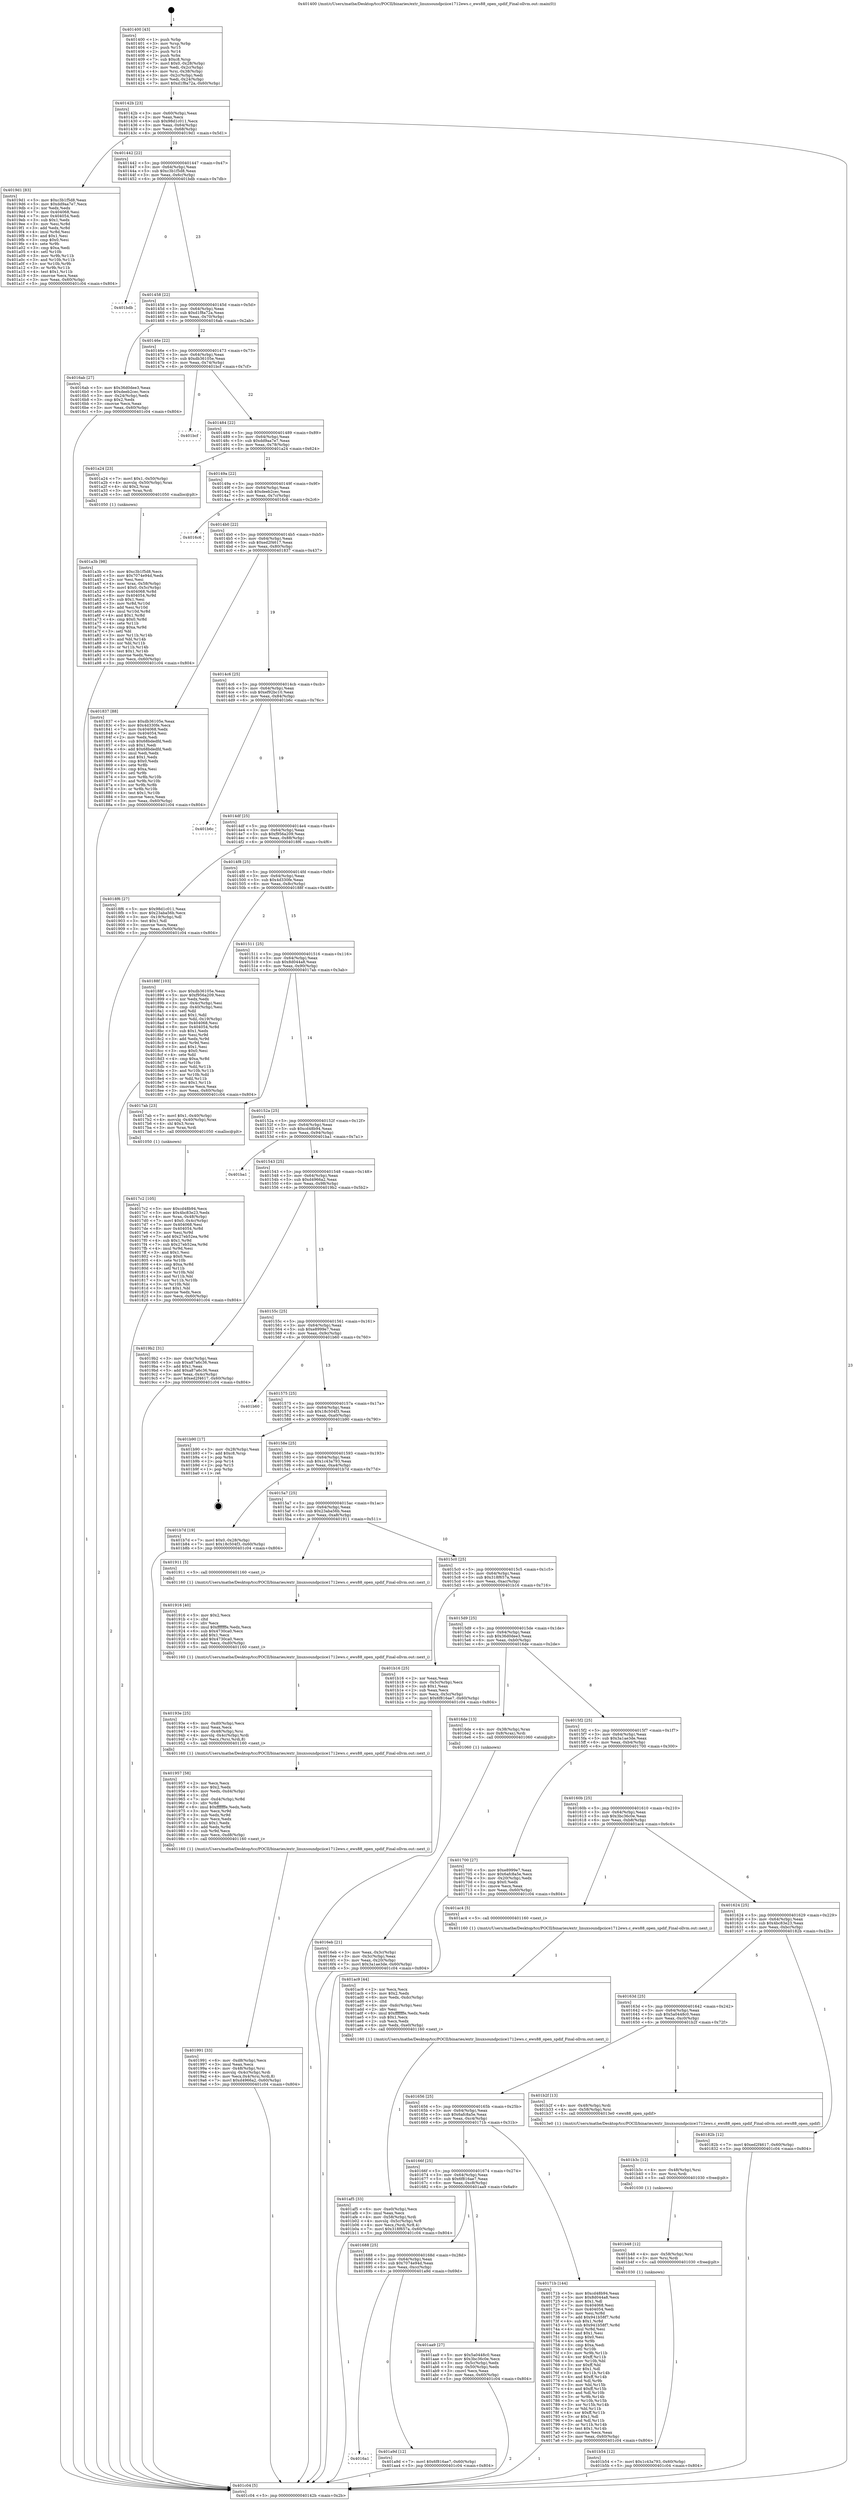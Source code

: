 digraph "0x401400" {
  label = "0x401400 (/mnt/c/Users/mathe/Desktop/tcc/POCII/binaries/extr_linuxsoundpciice1712ews.c_ews88_open_spdif_Final-ollvm.out::main(0))"
  labelloc = "t"
  node[shape=record]

  Entry [label="",width=0.3,height=0.3,shape=circle,fillcolor=black,style=filled]
  "0x40142b" [label="{
     0x40142b [23]\l
     | [instrs]\l
     &nbsp;&nbsp;0x40142b \<+3\>: mov -0x60(%rbp),%eax\l
     &nbsp;&nbsp;0x40142e \<+2\>: mov %eax,%ecx\l
     &nbsp;&nbsp;0x401430 \<+6\>: sub $0x98d1c011,%ecx\l
     &nbsp;&nbsp;0x401436 \<+3\>: mov %eax,-0x64(%rbp)\l
     &nbsp;&nbsp;0x401439 \<+3\>: mov %ecx,-0x68(%rbp)\l
     &nbsp;&nbsp;0x40143c \<+6\>: je 00000000004019d1 \<main+0x5d1\>\l
  }"]
  "0x4019d1" [label="{
     0x4019d1 [83]\l
     | [instrs]\l
     &nbsp;&nbsp;0x4019d1 \<+5\>: mov $0xc3b1f5d8,%eax\l
     &nbsp;&nbsp;0x4019d6 \<+5\>: mov $0xdd9aa7e7,%ecx\l
     &nbsp;&nbsp;0x4019db \<+2\>: xor %edx,%edx\l
     &nbsp;&nbsp;0x4019dd \<+7\>: mov 0x404068,%esi\l
     &nbsp;&nbsp;0x4019e4 \<+7\>: mov 0x404054,%edi\l
     &nbsp;&nbsp;0x4019eb \<+3\>: sub $0x1,%edx\l
     &nbsp;&nbsp;0x4019ee \<+3\>: mov %esi,%r8d\l
     &nbsp;&nbsp;0x4019f1 \<+3\>: add %edx,%r8d\l
     &nbsp;&nbsp;0x4019f4 \<+4\>: imul %r8d,%esi\l
     &nbsp;&nbsp;0x4019f8 \<+3\>: and $0x1,%esi\l
     &nbsp;&nbsp;0x4019fb \<+3\>: cmp $0x0,%esi\l
     &nbsp;&nbsp;0x4019fe \<+4\>: sete %r9b\l
     &nbsp;&nbsp;0x401a02 \<+3\>: cmp $0xa,%edi\l
     &nbsp;&nbsp;0x401a05 \<+4\>: setl %r10b\l
     &nbsp;&nbsp;0x401a09 \<+3\>: mov %r9b,%r11b\l
     &nbsp;&nbsp;0x401a0c \<+3\>: and %r10b,%r11b\l
     &nbsp;&nbsp;0x401a0f \<+3\>: xor %r10b,%r9b\l
     &nbsp;&nbsp;0x401a12 \<+3\>: or %r9b,%r11b\l
     &nbsp;&nbsp;0x401a15 \<+4\>: test $0x1,%r11b\l
     &nbsp;&nbsp;0x401a19 \<+3\>: cmovne %ecx,%eax\l
     &nbsp;&nbsp;0x401a1c \<+3\>: mov %eax,-0x60(%rbp)\l
     &nbsp;&nbsp;0x401a1f \<+5\>: jmp 0000000000401c04 \<main+0x804\>\l
  }"]
  "0x401442" [label="{
     0x401442 [22]\l
     | [instrs]\l
     &nbsp;&nbsp;0x401442 \<+5\>: jmp 0000000000401447 \<main+0x47\>\l
     &nbsp;&nbsp;0x401447 \<+3\>: mov -0x64(%rbp),%eax\l
     &nbsp;&nbsp;0x40144a \<+5\>: sub $0xc3b1f5d8,%eax\l
     &nbsp;&nbsp;0x40144f \<+3\>: mov %eax,-0x6c(%rbp)\l
     &nbsp;&nbsp;0x401452 \<+6\>: je 0000000000401bdb \<main+0x7db\>\l
  }"]
  Exit [label="",width=0.3,height=0.3,shape=circle,fillcolor=black,style=filled,peripheries=2]
  "0x401bdb" [label="{
     0x401bdb\l
  }", style=dashed]
  "0x401458" [label="{
     0x401458 [22]\l
     | [instrs]\l
     &nbsp;&nbsp;0x401458 \<+5\>: jmp 000000000040145d \<main+0x5d\>\l
     &nbsp;&nbsp;0x40145d \<+3\>: mov -0x64(%rbp),%eax\l
     &nbsp;&nbsp;0x401460 \<+5\>: sub $0xd1f8a72a,%eax\l
     &nbsp;&nbsp;0x401465 \<+3\>: mov %eax,-0x70(%rbp)\l
     &nbsp;&nbsp;0x401468 \<+6\>: je 00000000004016ab \<main+0x2ab\>\l
  }"]
  "0x401b54" [label="{
     0x401b54 [12]\l
     | [instrs]\l
     &nbsp;&nbsp;0x401b54 \<+7\>: movl $0x1c43a793,-0x60(%rbp)\l
     &nbsp;&nbsp;0x401b5b \<+5\>: jmp 0000000000401c04 \<main+0x804\>\l
  }"]
  "0x4016ab" [label="{
     0x4016ab [27]\l
     | [instrs]\l
     &nbsp;&nbsp;0x4016ab \<+5\>: mov $0x36d0dee3,%eax\l
     &nbsp;&nbsp;0x4016b0 \<+5\>: mov $0xdeeb2cec,%ecx\l
     &nbsp;&nbsp;0x4016b5 \<+3\>: mov -0x24(%rbp),%edx\l
     &nbsp;&nbsp;0x4016b8 \<+3\>: cmp $0x2,%edx\l
     &nbsp;&nbsp;0x4016bb \<+3\>: cmovne %ecx,%eax\l
     &nbsp;&nbsp;0x4016be \<+3\>: mov %eax,-0x60(%rbp)\l
     &nbsp;&nbsp;0x4016c1 \<+5\>: jmp 0000000000401c04 \<main+0x804\>\l
  }"]
  "0x40146e" [label="{
     0x40146e [22]\l
     | [instrs]\l
     &nbsp;&nbsp;0x40146e \<+5\>: jmp 0000000000401473 \<main+0x73\>\l
     &nbsp;&nbsp;0x401473 \<+3\>: mov -0x64(%rbp),%eax\l
     &nbsp;&nbsp;0x401476 \<+5\>: sub $0xdb36105e,%eax\l
     &nbsp;&nbsp;0x40147b \<+3\>: mov %eax,-0x74(%rbp)\l
     &nbsp;&nbsp;0x40147e \<+6\>: je 0000000000401bcf \<main+0x7cf\>\l
  }"]
  "0x401c04" [label="{
     0x401c04 [5]\l
     | [instrs]\l
     &nbsp;&nbsp;0x401c04 \<+5\>: jmp 000000000040142b \<main+0x2b\>\l
  }"]
  "0x401400" [label="{
     0x401400 [43]\l
     | [instrs]\l
     &nbsp;&nbsp;0x401400 \<+1\>: push %rbp\l
     &nbsp;&nbsp;0x401401 \<+3\>: mov %rsp,%rbp\l
     &nbsp;&nbsp;0x401404 \<+2\>: push %r15\l
     &nbsp;&nbsp;0x401406 \<+2\>: push %r14\l
     &nbsp;&nbsp;0x401408 \<+1\>: push %rbx\l
     &nbsp;&nbsp;0x401409 \<+7\>: sub $0xc8,%rsp\l
     &nbsp;&nbsp;0x401410 \<+7\>: movl $0x0,-0x28(%rbp)\l
     &nbsp;&nbsp;0x401417 \<+3\>: mov %edi,-0x2c(%rbp)\l
     &nbsp;&nbsp;0x40141a \<+4\>: mov %rsi,-0x38(%rbp)\l
     &nbsp;&nbsp;0x40141e \<+3\>: mov -0x2c(%rbp),%edi\l
     &nbsp;&nbsp;0x401421 \<+3\>: mov %edi,-0x24(%rbp)\l
     &nbsp;&nbsp;0x401424 \<+7\>: movl $0xd1f8a72a,-0x60(%rbp)\l
  }"]
  "0x401b48" [label="{
     0x401b48 [12]\l
     | [instrs]\l
     &nbsp;&nbsp;0x401b48 \<+4\>: mov -0x58(%rbp),%rsi\l
     &nbsp;&nbsp;0x401b4c \<+3\>: mov %rsi,%rdi\l
     &nbsp;&nbsp;0x401b4f \<+5\>: call 0000000000401030 \<free@plt\>\l
     | [calls]\l
     &nbsp;&nbsp;0x401030 \{1\} (unknown)\l
  }"]
  "0x401bcf" [label="{
     0x401bcf\l
  }", style=dashed]
  "0x401484" [label="{
     0x401484 [22]\l
     | [instrs]\l
     &nbsp;&nbsp;0x401484 \<+5\>: jmp 0000000000401489 \<main+0x89\>\l
     &nbsp;&nbsp;0x401489 \<+3\>: mov -0x64(%rbp),%eax\l
     &nbsp;&nbsp;0x40148c \<+5\>: sub $0xdd9aa7e7,%eax\l
     &nbsp;&nbsp;0x401491 \<+3\>: mov %eax,-0x78(%rbp)\l
     &nbsp;&nbsp;0x401494 \<+6\>: je 0000000000401a24 \<main+0x624\>\l
  }"]
  "0x401b3c" [label="{
     0x401b3c [12]\l
     | [instrs]\l
     &nbsp;&nbsp;0x401b3c \<+4\>: mov -0x48(%rbp),%rsi\l
     &nbsp;&nbsp;0x401b40 \<+3\>: mov %rsi,%rdi\l
     &nbsp;&nbsp;0x401b43 \<+5\>: call 0000000000401030 \<free@plt\>\l
     | [calls]\l
     &nbsp;&nbsp;0x401030 \{1\} (unknown)\l
  }"]
  "0x401a24" [label="{
     0x401a24 [23]\l
     | [instrs]\l
     &nbsp;&nbsp;0x401a24 \<+7\>: movl $0x1,-0x50(%rbp)\l
     &nbsp;&nbsp;0x401a2b \<+4\>: movslq -0x50(%rbp),%rax\l
     &nbsp;&nbsp;0x401a2f \<+4\>: shl $0x2,%rax\l
     &nbsp;&nbsp;0x401a33 \<+3\>: mov %rax,%rdi\l
     &nbsp;&nbsp;0x401a36 \<+5\>: call 0000000000401050 \<malloc@plt\>\l
     | [calls]\l
     &nbsp;&nbsp;0x401050 \{1\} (unknown)\l
  }"]
  "0x40149a" [label="{
     0x40149a [22]\l
     | [instrs]\l
     &nbsp;&nbsp;0x40149a \<+5\>: jmp 000000000040149f \<main+0x9f\>\l
     &nbsp;&nbsp;0x40149f \<+3\>: mov -0x64(%rbp),%eax\l
     &nbsp;&nbsp;0x4014a2 \<+5\>: sub $0xdeeb2cec,%eax\l
     &nbsp;&nbsp;0x4014a7 \<+3\>: mov %eax,-0x7c(%rbp)\l
     &nbsp;&nbsp;0x4014aa \<+6\>: je 00000000004016c6 \<main+0x2c6\>\l
  }"]
  "0x401af5" [label="{
     0x401af5 [33]\l
     | [instrs]\l
     &nbsp;&nbsp;0x401af5 \<+6\>: mov -0xe0(%rbp),%ecx\l
     &nbsp;&nbsp;0x401afb \<+3\>: imul %eax,%ecx\l
     &nbsp;&nbsp;0x401afe \<+4\>: mov -0x58(%rbp),%rdi\l
     &nbsp;&nbsp;0x401b02 \<+4\>: movslq -0x5c(%rbp),%r8\l
     &nbsp;&nbsp;0x401b06 \<+4\>: mov %ecx,(%rdi,%r8,4)\l
     &nbsp;&nbsp;0x401b0a \<+7\>: movl $0x318f657a,-0x60(%rbp)\l
     &nbsp;&nbsp;0x401b11 \<+5\>: jmp 0000000000401c04 \<main+0x804\>\l
  }"]
  "0x4016c6" [label="{
     0x4016c6\l
  }", style=dashed]
  "0x4014b0" [label="{
     0x4014b0 [22]\l
     | [instrs]\l
     &nbsp;&nbsp;0x4014b0 \<+5\>: jmp 00000000004014b5 \<main+0xb5\>\l
     &nbsp;&nbsp;0x4014b5 \<+3\>: mov -0x64(%rbp),%eax\l
     &nbsp;&nbsp;0x4014b8 \<+5\>: sub $0xed2f4617,%eax\l
     &nbsp;&nbsp;0x4014bd \<+3\>: mov %eax,-0x80(%rbp)\l
     &nbsp;&nbsp;0x4014c0 \<+6\>: je 0000000000401837 \<main+0x437\>\l
  }"]
  "0x401ac9" [label="{
     0x401ac9 [44]\l
     | [instrs]\l
     &nbsp;&nbsp;0x401ac9 \<+2\>: xor %ecx,%ecx\l
     &nbsp;&nbsp;0x401acb \<+5\>: mov $0x2,%edx\l
     &nbsp;&nbsp;0x401ad0 \<+6\>: mov %edx,-0xdc(%rbp)\l
     &nbsp;&nbsp;0x401ad6 \<+1\>: cltd\l
     &nbsp;&nbsp;0x401ad7 \<+6\>: mov -0xdc(%rbp),%esi\l
     &nbsp;&nbsp;0x401add \<+2\>: idiv %esi\l
     &nbsp;&nbsp;0x401adf \<+6\>: imul $0xfffffffe,%edx,%edx\l
     &nbsp;&nbsp;0x401ae5 \<+3\>: sub $0x1,%ecx\l
     &nbsp;&nbsp;0x401ae8 \<+2\>: sub %ecx,%edx\l
     &nbsp;&nbsp;0x401aea \<+6\>: mov %edx,-0xe0(%rbp)\l
     &nbsp;&nbsp;0x401af0 \<+5\>: call 0000000000401160 \<next_i\>\l
     | [calls]\l
     &nbsp;&nbsp;0x401160 \{1\} (/mnt/c/Users/mathe/Desktop/tcc/POCII/binaries/extr_linuxsoundpciice1712ews.c_ews88_open_spdif_Final-ollvm.out::next_i)\l
  }"]
  "0x401837" [label="{
     0x401837 [88]\l
     | [instrs]\l
     &nbsp;&nbsp;0x401837 \<+5\>: mov $0xdb36105e,%eax\l
     &nbsp;&nbsp;0x40183c \<+5\>: mov $0x4d330fe,%ecx\l
     &nbsp;&nbsp;0x401841 \<+7\>: mov 0x404068,%edx\l
     &nbsp;&nbsp;0x401848 \<+7\>: mov 0x404054,%esi\l
     &nbsp;&nbsp;0x40184f \<+2\>: mov %edx,%edi\l
     &nbsp;&nbsp;0x401851 \<+6\>: sub $0x68bdedfd,%edi\l
     &nbsp;&nbsp;0x401857 \<+3\>: sub $0x1,%edi\l
     &nbsp;&nbsp;0x40185a \<+6\>: add $0x68bdedfd,%edi\l
     &nbsp;&nbsp;0x401860 \<+3\>: imul %edi,%edx\l
     &nbsp;&nbsp;0x401863 \<+3\>: and $0x1,%edx\l
     &nbsp;&nbsp;0x401866 \<+3\>: cmp $0x0,%edx\l
     &nbsp;&nbsp;0x401869 \<+4\>: sete %r8b\l
     &nbsp;&nbsp;0x40186d \<+3\>: cmp $0xa,%esi\l
     &nbsp;&nbsp;0x401870 \<+4\>: setl %r9b\l
     &nbsp;&nbsp;0x401874 \<+3\>: mov %r8b,%r10b\l
     &nbsp;&nbsp;0x401877 \<+3\>: and %r9b,%r10b\l
     &nbsp;&nbsp;0x40187a \<+3\>: xor %r9b,%r8b\l
     &nbsp;&nbsp;0x40187d \<+3\>: or %r8b,%r10b\l
     &nbsp;&nbsp;0x401880 \<+4\>: test $0x1,%r10b\l
     &nbsp;&nbsp;0x401884 \<+3\>: cmovne %ecx,%eax\l
     &nbsp;&nbsp;0x401887 \<+3\>: mov %eax,-0x60(%rbp)\l
     &nbsp;&nbsp;0x40188a \<+5\>: jmp 0000000000401c04 \<main+0x804\>\l
  }"]
  "0x4014c6" [label="{
     0x4014c6 [25]\l
     | [instrs]\l
     &nbsp;&nbsp;0x4014c6 \<+5\>: jmp 00000000004014cb \<main+0xcb\>\l
     &nbsp;&nbsp;0x4014cb \<+3\>: mov -0x64(%rbp),%eax\l
     &nbsp;&nbsp;0x4014ce \<+5\>: sub $0xef92bc10,%eax\l
     &nbsp;&nbsp;0x4014d3 \<+6\>: mov %eax,-0x84(%rbp)\l
     &nbsp;&nbsp;0x4014d9 \<+6\>: je 0000000000401b6c \<main+0x76c\>\l
  }"]
  "0x4016a1" [label="{
     0x4016a1\l
  }", style=dashed]
  "0x401b6c" [label="{
     0x401b6c\l
  }", style=dashed]
  "0x4014df" [label="{
     0x4014df [25]\l
     | [instrs]\l
     &nbsp;&nbsp;0x4014df \<+5\>: jmp 00000000004014e4 \<main+0xe4\>\l
     &nbsp;&nbsp;0x4014e4 \<+3\>: mov -0x64(%rbp),%eax\l
     &nbsp;&nbsp;0x4014e7 \<+5\>: sub $0xf956a209,%eax\l
     &nbsp;&nbsp;0x4014ec \<+6\>: mov %eax,-0x88(%rbp)\l
     &nbsp;&nbsp;0x4014f2 \<+6\>: je 00000000004018f6 \<main+0x4f6\>\l
  }"]
  "0x401a9d" [label="{
     0x401a9d [12]\l
     | [instrs]\l
     &nbsp;&nbsp;0x401a9d \<+7\>: movl $0x6f816ae7,-0x60(%rbp)\l
     &nbsp;&nbsp;0x401aa4 \<+5\>: jmp 0000000000401c04 \<main+0x804\>\l
  }"]
  "0x4018f6" [label="{
     0x4018f6 [27]\l
     | [instrs]\l
     &nbsp;&nbsp;0x4018f6 \<+5\>: mov $0x98d1c011,%eax\l
     &nbsp;&nbsp;0x4018fb \<+5\>: mov $0x23aba56b,%ecx\l
     &nbsp;&nbsp;0x401900 \<+3\>: mov -0x19(%rbp),%dl\l
     &nbsp;&nbsp;0x401903 \<+3\>: test $0x1,%dl\l
     &nbsp;&nbsp;0x401906 \<+3\>: cmovne %ecx,%eax\l
     &nbsp;&nbsp;0x401909 \<+3\>: mov %eax,-0x60(%rbp)\l
     &nbsp;&nbsp;0x40190c \<+5\>: jmp 0000000000401c04 \<main+0x804\>\l
  }"]
  "0x4014f8" [label="{
     0x4014f8 [25]\l
     | [instrs]\l
     &nbsp;&nbsp;0x4014f8 \<+5\>: jmp 00000000004014fd \<main+0xfd\>\l
     &nbsp;&nbsp;0x4014fd \<+3\>: mov -0x64(%rbp),%eax\l
     &nbsp;&nbsp;0x401500 \<+5\>: sub $0x4d330fe,%eax\l
     &nbsp;&nbsp;0x401505 \<+6\>: mov %eax,-0x8c(%rbp)\l
     &nbsp;&nbsp;0x40150b \<+6\>: je 000000000040188f \<main+0x48f\>\l
  }"]
  "0x401688" [label="{
     0x401688 [25]\l
     | [instrs]\l
     &nbsp;&nbsp;0x401688 \<+5\>: jmp 000000000040168d \<main+0x28d\>\l
     &nbsp;&nbsp;0x40168d \<+3\>: mov -0x64(%rbp),%eax\l
     &nbsp;&nbsp;0x401690 \<+5\>: sub $0x7074e94d,%eax\l
     &nbsp;&nbsp;0x401695 \<+6\>: mov %eax,-0xcc(%rbp)\l
     &nbsp;&nbsp;0x40169b \<+6\>: je 0000000000401a9d \<main+0x69d\>\l
  }"]
  "0x40188f" [label="{
     0x40188f [103]\l
     | [instrs]\l
     &nbsp;&nbsp;0x40188f \<+5\>: mov $0xdb36105e,%eax\l
     &nbsp;&nbsp;0x401894 \<+5\>: mov $0xf956a209,%ecx\l
     &nbsp;&nbsp;0x401899 \<+2\>: xor %edx,%edx\l
     &nbsp;&nbsp;0x40189b \<+3\>: mov -0x4c(%rbp),%esi\l
     &nbsp;&nbsp;0x40189e \<+3\>: cmp -0x40(%rbp),%esi\l
     &nbsp;&nbsp;0x4018a1 \<+4\>: setl %dil\l
     &nbsp;&nbsp;0x4018a5 \<+4\>: and $0x1,%dil\l
     &nbsp;&nbsp;0x4018a9 \<+4\>: mov %dil,-0x19(%rbp)\l
     &nbsp;&nbsp;0x4018ad \<+7\>: mov 0x404068,%esi\l
     &nbsp;&nbsp;0x4018b4 \<+8\>: mov 0x404054,%r8d\l
     &nbsp;&nbsp;0x4018bc \<+3\>: sub $0x1,%edx\l
     &nbsp;&nbsp;0x4018bf \<+3\>: mov %esi,%r9d\l
     &nbsp;&nbsp;0x4018c2 \<+3\>: add %edx,%r9d\l
     &nbsp;&nbsp;0x4018c5 \<+4\>: imul %r9d,%esi\l
     &nbsp;&nbsp;0x4018c9 \<+3\>: and $0x1,%esi\l
     &nbsp;&nbsp;0x4018cc \<+3\>: cmp $0x0,%esi\l
     &nbsp;&nbsp;0x4018cf \<+4\>: sete %dil\l
     &nbsp;&nbsp;0x4018d3 \<+4\>: cmp $0xa,%r8d\l
     &nbsp;&nbsp;0x4018d7 \<+4\>: setl %r10b\l
     &nbsp;&nbsp;0x4018db \<+3\>: mov %dil,%r11b\l
     &nbsp;&nbsp;0x4018de \<+3\>: and %r10b,%r11b\l
     &nbsp;&nbsp;0x4018e1 \<+3\>: xor %r10b,%dil\l
     &nbsp;&nbsp;0x4018e4 \<+3\>: or %dil,%r11b\l
     &nbsp;&nbsp;0x4018e7 \<+4\>: test $0x1,%r11b\l
     &nbsp;&nbsp;0x4018eb \<+3\>: cmovne %ecx,%eax\l
     &nbsp;&nbsp;0x4018ee \<+3\>: mov %eax,-0x60(%rbp)\l
     &nbsp;&nbsp;0x4018f1 \<+5\>: jmp 0000000000401c04 \<main+0x804\>\l
  }"]
  "0x401511" [label="{
     0x401511 [25]\l
     | [instrs]\l
     &nbsp;&nbsp;0x401511 \<+5\>: jmp 0000000000401516 \<main+0x116\>\l
     &nbsp;&nbsp;0x401516 \<+3\>: mov -0x64(%rbp),%eax\l
     &nbsp;&nbsp;0x401519 \<+5\>: sub $0x8d044a8,%eax\l
     &nbsp;&nbsp;0x40151e \<+6\>: mov %eax,-0x90(%rbp)\l
     &nbsp;&nbsp;0x401524 \<+6\>: je 00000000004017ab \<main+0x3ab\>\l
  }"]
  "0x401aa9" [label="{
     0x401aa9 [27]\l
     | [instrs]\l
     &nbsp;&nbsp;0x401aa9 \<+5\>: mov $0x5a0448c0,%eax\l
     &nbsp;&nbsp;0x401aae \<+5\>: mov $0x3bc36c0e,%ecx\l
     &nbsp;&nbsp;0x401ab3 \<+3\>: mov -0x5c(%rbp),%edx\l
     &nbsp;&nbsp;0x401ab6 \<+3\>: cmp -0x50(%rbp),%edx\l
     &nbsp;&nbsp;0x401ab9 \<+3\>: cmovl %ecx,%eax\l
     &nbsp;&nbsp;0x401abc \<+3\>: mov %eax,-0x60(%rbp)\l
     &nbsp;&nbsp;0x401abf \<+5\>: jmp 0000000000401c04 \<main+0x804\>\l
  }"]
  "0x4017ab" [label="{
     0x4017ab [23]\l
     | [instrs]\l
     &nbsp;&nbsp;0x4017ab \<+7\>: movl $0x1,-0x40(%rbp)\l
     &nbsp;&nbsp;0x4017b2 \<+4\>: movslq -0x40(%rbp),%rax\l
     &nbsp;&nbsp;0x4017b6 \<+4\>: shl $0x3,%rax\l
     &nbsp;&nbsp;0x4017ba \<+3\>: mov %rax,%rdi\l
     &nbsp;&nbsp;0x4017bd \<+5\>: call 0000000000401050 \<malloc@plt\>\l
     | [calls]\l
     &nbsp;&nbsp;0x401050 \{1\} (unknown)\l
  }"]
  "0x40152a" [label="{
     0x40152a [25]\l
     | [instrs]\l
     &nbsp;&nbsp;0x40152a \<+5\>: jmp 000000000040152f \<main+0x12f\>\l
     &nbsp;&nbsp;0x40152f \<+3\>: mov -0x64(%rbp),%eax\l
     &nbsp;&nbsp;0x401532 \<+5\>: sub $0xcd48b94,%eax\l
     &nbsp;&nbsp;0x401537 \<+6\>: mov %eax,-0x94(%rbp)\l
     &nbsp;&nbsp;0x40153d \<+6\>: je 0000000000401ba1 \<main+0x7a1\>\l
  }"]
  "0x401a3b" [label="{
     0x401a3b [98]\l
     | [instrs]\l
     &nbsp;&nbsp;0x401a3b \<+5\>: mov $0xc3b1f5d8,%ecx\l
     &nbsp;&nbsp;0x401a40 \<+5\>: mov $0x7074e94d,%edx\l
     &nbsp;&nbsp;0x401a45 \<+2\>: xor %esi,%esi\l
     &nbsp;&nbsp;0x401a47 \<+4\>: mov %rax,-0x58(%rbp)\l
     &nbsp;&nbsp;0x401a4b \<+7\>: movl $0x0,-0x5c(%rbp)\l
     &nbsp;&nbsp;0x401a52 \<+8\>: mov 0x404068,%r8d\l
     &nbsp;&nbsp;0x401a5a \<+8\>: mov 0x404054,%r9d\l
     &nbsp;&nbsp;0x401a62 \<+3\>: sub $0x1,%esi\l
     &nbsp;&nbsp;0x401a65 \<+3\>: mov %r8d,%r10d\l
     &nbsp;&nbsp;0x401a68 \<+3\>: add %esi,%r10d\l
     &nbsp;&nbsp;0x401a6b \<+4\>: imul %r10d,%r8d\l
     &nbsp;&nbsp;0x401a6f \<+4\>: and $0x1,%r8d\l
     &nbsp;&nbsp;0x401a73 \<+4\>: cmp $0x0,%r8d\l
     &nbsp;&nbsp;0x401a77 \<+4\>: sete %r11b\l
     &nbsp;&nbsp;0x401a7b \<+4\>: cmp $0xa,%r9d\l
     &nbsp;&nbsp;0x401a7f \<+3\>: setl %bl\l
     &nbsp;&nbsp;0x401a82 \<+3\>: mov %r11b,%r14b\l
     &nbsp;&nbsp;0x401a85 \<+3\>: and %bl,%r14b\l
     &nbsp;&nbsp;0x401a88 \<+3\>: xor %bl,%r11b\l
     &nbsp;&nbsp;0x401a8b \<+3\>: or %r11b,%r14b\l
     &nbsp;&nbsp;0x401a8e \<+4\>: test $0x1,%r14b\l
     &nbsp;&nbsp;0x401a92 \<+3\>: cmovne %edx,%ecx\l
     &nbsp;&nbsp;0x401a95 \<+3\>: mov %ecx,-0x60(%rbp)\l
     &nbsp;&nbsp;0x401a98 \<+5\>: jmp 0000000000401c04 \<main+0x804\>\l
  }"]
  "0x401ba1" [label="{
     0x401ba1\l
  }", style=dashed]
  "0x401543" [label="{
     0x401543 [25]\l
     | [instrs]\l
     &nbsp;&nbsp;0x401543 \<+5\>: jmp 0000000000401548 \<main+0x148\>\l
     &nbsp;&nbsp;0x401548 \<+3\>: mov -0x64(%rbp),%eax\l
     &nbsp;&nbsp;0x40154b \<+5\>: sub $0xd4966a2,%eax\l
     &nbsp;&nbsp;0x401550 \<+6\>: mov %eax,-0x98(%rbp)\l
     &nbsp;&nbsp;0x401556 \<+6\>: je 00000000004019b2 \<main+0x5b2\>\l
  }"]
  "0x401991" [label="{
     0x401991 [33]\l
     | [instrs]\l
     &nbsp;&nbsp;0x401991 \<+6\>: mov -0xd8(%rbp),%ecx\l
     &nbsp;&nbsp;0x401997 \<+3\>: imul %eax,%ecx\l
     &nbsp;&nbsp;0x40199a \<+4\>: mov -0x48(%rbp),%rsi\l
     &nbsp;&nbsp;0x40199e \<+4\>: movslq -0x4c(%rbp),%rdi\l
     &nbsp;&nbsp;0x4019a2 \<+4\>: mov %ecx,0x4(%rsi,%rdi,8)\l
     &nbsp;&nbsp;0x4019a6 \<+7\>: movl $0xd4966a2,-0x60(%rbp)\l
     &nbsp;&nbsp;0x4019ad \<+5\>: jmp 0000000000401c04 \<main+0x804\>\l
  }"]
  "0x4019b2" [label="{
     0x4019b2 [31]\l
     | [instrs]\l
     &nbsp;&nbsp;0x4019b2 \<+3\>: mov -0x4c(%rbp),%eax\l
     &nbsp;&nbsp;0x4019b5 \<+5\>: sub $0xa87a6c36,%eax\l
     &nbsp;&nbsp;0x4019ba \<+3\>: add $0x1,%eax\l
     &nbsp;&nbsp;0x4019bd \<+5\>: add $0xa87a6c36,%eax\l
     &nbsp;&nbsp;0x4019c2 \<+3\>: mov %eax,-0x4c(%rbp)\l
     &nbsp;&nbsp;0x4019c5 \<+7\>: movl $0xed2f4617,-0x60(%rbp)\l
     &nbsp;&nbsp;0x4019cc \<+5\>: jmp 0000000000401c04 \<main+0x804\>\l
  }"]
  "0x40155c" [label="{
     0x40155c [25]\l
     | [instrs]\l
     &nbsp;&nbsp;0x40155c \<+5\>: jmp 0000000000401561 \<main+0x161\>\l
     &nbsp;&nbsp;0x401561 \<+3\>: mov -0x64(%rbp),%eax\l
     &nbsp;&nbsp;0x401564 \<+5\>: sub $0xe8999e7,%eax\l
     &nbsp;&nbsp;0x401569 \<+6\>: mov %eax,-0x9c(%rbp)\l
     &nbsp;&nbsp;0x40156f \<+6\>: je 0000000000401b60 \<main+0x760\>\l
  }"]
  "0x401957" [label="{
     0x401957 [58]\l
     | [instrs]\l
     &nbsp;&nbsp;0x401957 \<+2\>: xor %ecx,%ecx\l
     &nbsp;&nbsp;0x401959 \<+5\>: mov $0x2,%edx\l
     &nbsp;&nbsp;0x40195e \<+6\>: mov %edx,-0xd4(%rbp)\l
     &nbsp;&nbsp;0x401964 \<+1\>: cltd\l
     &nbsp;&nbsp;0x401965 \<+7\>: mov -0xd4(%rbp),%r8d\l
     &nbsp;&nbsp;0x40196c \<+3\>: idiv %r8d\l
     &nbsp;&nbsp;0x40196f \<+6\>: imul $0xfffffffe,%edx,%edx\l
     &nbsp;&nbsp;0x401975 \<+3\>: mov %ecx,%r9d\l
     &nbsp;&nbsp;0x401978 \<+3\>: sub %edx,%r9d\l
     &nbsp;&nbsp;0x40197b \<+2\>: mov %ecx,%edx\l
     &nbsp;&nbsp;0x40197d \<+3\>: sub $0x1,%edx\l
     &nbsp;&nbsp;0x401980 \<+3\>: add %edx,%r9d\l
     &nbsp;&nbsp;0x401983 \<+3\>: sub %r9d,%ecx\l
     &nbsp;&nbsp;0x401986 \<+6\>: mov %ecx,-0xd8(%rbp)\l
     &nbsp;&nbsp;0x40198c \<+5\>: call 0000000000401160 \<next_i\>\l
     | [calls]\l
     &nbsp;&nbsp;0x401160 \{1\} (/mnt/c/Users/mathe/Desktop/tcc/POCII/binaries/extr_linuxsoundpciice1712ews.c_ews88_open_spdif_Final-ollvm.out::next_i)\l
  }"]
  "0x401b60" [label="{
     0x401b60\l
  }", style=dashed]
  "0x401575" [label="{
     0x401575 [25]\l
     | [instrs]\l
     &nbsp;&nbsp;0x401575 \<+5\>: jmp 000000000040157a \<main+0x17a\>\l
     &nbsp;&nbsp;0x40157a \<+3\>: mov -0x64(%rbp),%eax\l
     &nbsp;&nbsp;0x40157d \<+5\>: sub $0x18c504f3,%eax\l
     &nbsp;&nbsp;0x401582 \<+6\>: mov %eax,-0xa0(%rbp)\l
     &nbsp;&nbsp;0x401588 \<+6\>: je 0000000000401b90 \<main+0x790\>\l
  }"]
  "0x40193e" [label="{
     0x40193e [25]\l
     | [instrs]\l
     &nbsp;&nbsp;0x40193e \<+6\>: mov -0xd0(%rbp),%ecx\l
     &nbsp;&nbsp;0x401944 \<+3\>: imul %eax,%ecx\l
     &nbsp;&nbsp;0x401947 \<+4\>: mov -0x48(%rbp),%rsi\l
     &nbsp;&nbsp;0x40194b \<+4\>: movslq -0x4c(%rbp),%rdi\l
     &nbsp;&nbsp;0x40194f \<+3\>: mov %ecx,(%rsi,%rdi,8)\l
     &nbsp;&nbsp;0x401952 \<+5\>: call 0000000000401160 \<next_i\>\l
     | [calls]\l
     &nbsp;&nbsp;0x401160 \{1\} (/mnt/c/Users/mathe/Desktop/tcc/POCII/binaries/extr_linuxsoundpciice1712ews.c_ews88_open_spdif_Final-ollvm.out::next_i)\l
  }"]
  "0x401b90" [label="{
     0x401b90 [17]\l
     | [instrs]\l
     &nbsp;&nbsp;0x401b90 \<+3\>: mov -0x28(%rbp),%eax\l
     &nbsp;&nbsp;0x401b93 \<+7\>: add $0xc8,%rsp\l
     &nbsp;&nbsp;0x401b9a \<+1\>: pop %rbx\l
     &nbsp;&nbsp;0x401b9b \<+2\>: pop %r14\l
     &nbsp;&nbsp;0x401b9d \<+2\>: pop %r15\l
     &nbsp;&nbsp;0x401b9f \<+1\>: pop %rbp\l
     &nbsp;&nbsp;0x401ba0 \<+1\>: ret\l
  }"]
  "0x40158e" [label="{
     0x40158e [25]\l
     | [instrs]\l
     &nbsp;&nbsp;0x40158e \<+5\>: jmp 0000000000401593 \<main+0x193\>\l
     &nbsp;&nbsp;0x401593 \<+3\>: mov -0x64(%rbp),%eax\l
     &nbsp;&nbsp;0x401596 \<+5\>: sub $0x1c43a793,%eax\l
     &nbsp;&nbsp;0x40159b \<+6\>: mov %eax,-0xa4(%rbp)\l
     &nbsp;&nbsp;0x4015a1 \<+6\>: je 0000000000401b7d \<main+0x77d\>\l
  }"]
  "0x401916" [label="{
     0x401916 [40]\l
     | [instrs]\l
     &nbsp;&nbsp;0x401916 \<+5\>: mov $0x2,%ecx\l
     &nbsp;&nbsp;0x40191b \<+1\>: cltd\l
     &nbsp;&nbsp;0x40191c \<+2\>: idiv %ecx\l
     &nbsp;&nbsp;0x40191e \<+6\>: imul $0xfffffffe,%edx,%ecx\l
     &nbsp;&nbsp;0x401924 \<+6\>: sub $0x4730ca0,%ecx\l
     &nbsp;&nbsp;0x40192a \<+3\>: add $0x1,%ecx\l
     &nbsp;&nbsp;0x40192d \<+6\>: add $0x4730ca0,%ecx\l
     &nbsp;&nbsp;0x401933 \<+6\>: mov %ecx,-0xd0(%rbp)\l
     &nbsp;&nbsp;0x401939 \<+5\>: call 0000000000401160 \<next_i\>\l
     | [calls]\l
     &nbsp;&nbsp;0x401160 \{1\} (/mnt/c/Users/mathe/Desktop/tcc/POCII/binaries/extr_linuxsoundpciice1712ews.c_ews88_open_spdif_Final-ollvm.out::next_i)\l
  }"]
  "0x401b7d" [label="{
     0x401b7d [19]\l
     | [instrs]\l
     &nbsp;&nbsp;0x401b7d \<+7\>: movl $0x0,-0x28(%rbp)\l
     &nbsp;&nbsp;0x401b84 \<+7\>: movl $0x18c504f3,-0x60(%rbp)\l
     &nbsp;&nbsp;0x401b8b \<+5\>: jmp 0000000000401c04 \<main+0x804\>\l
  }"]
  "0x4015a7" [label="{
     0x4015a7 [25]\l
     | [instrs]\l
     &nbsp;&nbsp;0x4015a7 \<+5\>: jmp 00000000004015ac \<main+0x1ac\>\l
     &nbsp;&nbsp;0x4015ac \<+3\>: mov -0x64(%rbp),%eax\l
     &nbsp;&nbsp;0x4015af \<+5\>: sub $0x23aba56b,%eax\l
     &nbsp;&nbsp;0x4015b4 \<+6\>: mov %eax,-0xa8(%rbp)\l
     &nbsp;&nbsp;0x4015ba \<+6\>: je 0000000000401911 \<main+0x511\>\l
  }"]
  "0x4017c2" [label="{
     0x4017c2 [105]\l
     | [instrs]\l
     &nbsp;&nbsp;0x4017c2 \<+5\>: mov $0xcd48b94,%ecx\l
     &nbsp;&nbsp;0x4017c7 \<+5\>: mov $0x4bc83e23,%edx\l
     &nbsp;&nbsp;0x4017cc \<+4\>: mov %rax,-0x48(%rbp)\l
     &nbsp;&nbsp;0x4017d0 \<+7\>: movl $0x0,-0x4c(%rbp)\l
     &nbsp;&nbsp;0x4017d7 \<+7\>: mov 0x404068,%esi\l
     &nbsp;&nbsp;0x4017de \<+8\>: mov 0x404054,%r8d\l
     &nbsp;&nbsp;0x4017e6 \<+3\>: mov %esi,%r9d\l
     &nbsp;&nbsp;0x4017e9 \<+7\>: add $0x27eb52ea,%r9d\l
     &nbsp;&nbsp;0x4017f0 \<+4\>: sub $0x1,%r9d\l
     &nbsp;&nbsp;0x4017f4 \<+7\>: sub $0x27eb52ea,%r9d\l
     &nbsp;&nbsp;0x4017fb \<+4\>: imul %r9d,%esi\l
     &nbsp;&nbsp;0x4017ff \<+3\>: and $0x1,%esi\l
     &nbsp;&nbsp;0x401802 \<+3\>: cmp $0x0,%esi\l
     &nbsp;&nbsp;0x401805 \<+4\>: sete %r10b\l
     &nbsp;&nbsp;0x401809 \<+4\>: cmp $0xa,%r8d\l
     &nbsp;&nbsp;0x40180d \<+4\>: setl %r11b\l
     &nbsp;&nbsp;0x401811 \<+3\>: mov %r10b,%bl\l
     &nbsp;&nbsp;0x401814 \<+3\>: and %r11b,%bl\l
     &nbsp;&nbsp;0x401817 \<+3\>: xor %r11b,%r10b\l
     &nbsp;&nbsp;0x40181a \<+3\>: or %r10b,%bl\l
     &nbsp;&nbsp;0x40181d \<+3\>: test $0x1,%bl\l
     &nbsp;&nbsp;0x401820 \<+3\>: cmovne %edx,%ecx\l
     &nbsp;&nbsp;0x401823 \<+3\>: mov %ecx,-0x60(%rbp)\l
     &nbsp;&nbsp;0x401826 \<+5\>: jmp 0000000000401c04 \<main+0x804\>\l
  }"]
  "0x401911" [label="{
     0x401911 [5]\l
     | [instrs]\l
     &nbsp;&nbsp;0x401911 \<+5\>: call 0000000000401160 \<next_i\>\l
     | [calls]\l
     &nbsp;&nbsp;0x401160 \{1\} (/mnt/c/Users/mathe/Desktop/tcc/POCII/binaries/extr_linuxsoundpciice1712ews.c_ews88_open_spdif_Final-ollvm.out::next_i)\l
  }"]
  "0x4015c0" [label="{
     0x4015c0 [25]\l
     | [instrs]\l
     &nbsp;&nbsp;0x4015c0 \<+5\>: jmp 00000000004015c5 \<main+0x1c5\>\l
     &nbsp;&nbsp;0x4015c5 \<+3\>: mov -0x64(%rbp),%eax\l
     &nbsp;&nbsp;0x4015c8 \<+5\>: sub $0x318f657a,%eax\l
     &nbsp;&nbsp;0x4015cd \<+6\>: mov %eax,-0xac(%rbp)\l
     &nbsp;&nbsp;0x4015d3 \<+6\>: je 0000000000401b16 \<main+0x716\>\l
  }"]
  "0x40166f" [label="{
     0x40166f [25]\l
     | [instrs]\l
     &nbsp;&nbsp;0x40166f \<+5\>: jmp 0000000000401674 \<main+0x274\>\l
     &nbsp;&nbsp;0x401674 \<+3\>: mov -0x64(%rbp),%eax\l
     &nbsp;&nbsp;0x401677 \<+5\>: sub $0x6f816ae7,%eax\l
     &nbsp;&nbsp;0x40167c \<+6\>: mov %eax,-0xc8(%rbp)\l
     &nbsp;&nbsp;0x401682 \<+6\>: je 0000000000401aa9 \<main+0x6a9\>\l
  }"]
  "0x401b16" [label="{
     0x401b16 [25]\l
     | [instrs]\l
     &nbsp;&nbsp;0x401b16 \<+2\>: xor %eax,%eax\l
     &nbsp;&nbsp;0x401b18 \<+3\>: mov -0x5c(%rbp),%ecx\l
     &nbsp;&nbsp;0x401b1b \<+3\>: sub $0x1,%eax\l
     &nbsp;&nbsp;0x401b1e \<+2\>: sub %eax,%ecx\l
     &nbsp;&nbsp;0x401b20 \<+3\>: mov %ecx,-0x5c(%rbp)\l
     &nbsp;&nbsp;0x401b23 \<+7\>: movl $0x6f816ae7,-0x60(%rbp)\l
     &nbsp;&nbsp;0x401b2a \<+5\>: jmp 0000000000401c04 \<main+0x804\>\l
  }"]
  "0x4015d9" [label="{
     0x4015d9 [25]\l
     | [instrs]\l
     &nbsp;&nbsp;0x4015d9 \<+5\>: jmp 00000000004015de \<main+0x1de\>\l
     &nbsp;&nbsp;0x4015de \<+3\>: mov -0x64(%rbp),%eax\l
     &nbsp;&nbsp;0x4015e1 \<+5\>: sub $0x36d0dee3,%eax\l
     &nbsp;&nbsp;0x4015e6 \<+6\>: mov %eax,-0xb0(%rbp)\l
     &nbsp;&nbsp;0x4015ec \<+6\>: je 00000000004016de \<main+0x2de\>\l
  }"]
  "0x40171b" [label="{
     0x40171b [144]\l
     | [instrs]\l
     &nbsp;&nbsp;0x40171b \<+5\>: mov $0xcd48b94,%eax\l
     &nbsp;&nbsp;0x401720 \<+5\>: mov $0x8d044a8,%ecx\l
     &nbsp;&nbsp;0x401725 \<+2\>: mov $0x1,%dl\l
     &nbsp;&nbsp;0x401727 \<+7\>: mov 0x404068,%esi\l
     &nbsp;&nbsp;0x40172e \<+7\>: mov 0x404054,%edi\l
     &nbsp;&nbsp;0x401735 \<+3\>: mov %esi,%r8d\l
     &nbsp;&nbsp;0x401738 \<+7\>: add $0x941b58f7,%r8d\l
     &nbsp;&nbsp;0x40173f \<+4\>: sub $0x1,%r8d\l
     &nbsp;&nbsp;0x401743 \<+7\>: sub $0x941b58f7,%r8d\l
     &nbsp;&nbsp;0x40174a \<+4\>: imul %r8d,%esi\l
     &nbsp;&nbsp;0x40174e \<+3\>: and $0x1,%esi\l
     &nbsp;&nbsp;0x401751 \<+3\>: cmp $0x0,%esi\l
     &nbsp;&nbsp;0x401754 \<+4\>: sete %r9b\l
     &nbsp;&nbsp;0x401758 \<+3\>: cmp $0xa,%edi\l
     &nbsp;&nbsp;0x40175b \<+4\>: setl %r10b\l
     &nbsp;&nbsp;0x40175f \<+3\>: mov %r9b,%r11b\l
     &nbsp;&nbsp;0x401762 \<+4\>: xor $0xff,%r11b\l
     &nbsp;&nbsp;0x401766 \<+3\>: mov %r10b,%bl\l
     &nbsp;&nbsp;0x401769 \<+3\>: xor $0xff,%bl\l
     &nbsp;&nbsp;0x40176c \<+3\>: xor $0x1,%dl\l
     &nbsp;&nbsp;0x40176f \<+3\>: mov %r11b,%r14b\l
     &nbsp;&nbsp;0x401772 \<+4\>: and $0xff,%r14b\l
     &nbsp;&nbsp;0x401776 \<+3\>: and %dl,%r9b\l
     &nbsp;&nbsp;0x401779 \<+3\>: mov %bl,%r15b\l
     &nbsp;&nbsp;0x40177c \<+4\>: and $0xff,%r15b\l
     &nbsp;&nbsp;0x401780 \<+3\>: and %dl,%r10b\l
     &nbsp;&nbsp;0x401783 \<+3\>: or %r9b,%r14b\l
     &nbsp;&nbsp;0x401786 \<+3\>: or %r10b,%r15b\l
     &nbsp;&nbsp;0x401789 \<+3\>: xor %r15b,%r14b\l
     &nbsp;&nbsp;0x40178c \<+3\>: or %bl,%r11b\l
     &nbsp;&nbsp;0x40178f \<+4\>: xor $0xff,%r11b\l
     &nbsp;&nbsp;0x401793 \<+3\>: or $0x1,%dl\l
     &nbsp;&nbsp;0x401796 \<+3\>: and %dl,%r11b\l
     &nbsp;&nbsp;0x401799 \<+3\>: or %r11b,%r14b\l
     &nbsp;&nbsp;0x40179c \<+4\>: test $0x1,%r14b\l
     &nbsp;&nbsp;0x4017a0 \<+3\>: cmovne %ecx,%eax\l
     &nbsp;&nbsp;0x4017a3 \<+3\>: mov %eax,-0x60(%rbp)\l
     &nbsp;&nbsp;0x4017a6 \<+5\>: jmp 0000000000401c04 \<main+0x804\>\l
  }"]
  "0x4016de" [label="{
     0x4016de [13]\l
     | [instrs]\l
     &nbsp;&nbsp;0x4016de \<+4\>: mov -0x38(%rbp),%rax\l
     &nbsp;&nbsp;0x4016e2 \<+4\>: mov 0x8(%rax),%rdi\l
     &nbsp;&nbsp;0x4016e6 \<+5\>: call 0000000000401060 \<atoi@plt\>\l
     | [calls]\l
     &nbsp;&nbsp;0x401060 \{1\} (unknown)\l
  }"]
  "0x4015f2" [label="{
     0x4015f2 [25]\l
     | [instrs]\l
     &nbsp;&nbsp;0x4015f2 \<+5\>: jmp 00000000004015f7 \<main+0x1f7\>\l
     &nbsp;&nbsp;0x4015f7 \<+3\>: mov -0x64(%rbp),%eax\l
     &nbsp;&nbsp;0x4015fa \<+5\>: sub $0x3a1ae3de,%eax\l
     &nbsp;&nbsp;0x4015ff \<+6\>: mov %eax,-0xb4(%rbp)\l
     &nbsp;&nbsp;0x401605 \<+6\>: je 0000000000401700 \<main+0x300\>\l
  }"]
  "0x4016eb" [label="{
     0x4016eb [21]\l
     | [instrs]\l
     &nbsp;&nbsp;0x4016eb \<+3\>: mov %eax,-0x3c(%rbp)\l
     &nbsp;&nbsp;0x4016ee \<+3\>: mov -0x3c(%rbp),%eax\l
     &nbsp;&nbsp;0x4016f1 \<+3\>: mov %eax,-0x20(%rbp)\l
     &nbsp;&nbsp;0x4016f4 \<+7\>: movl $0x3a1ae3de,-0x60(%rbp)\l
     &nbsp;&nbsp;0x4016fb \<+5\>: jmp 0000000000401c04 \<main+0x804\>\l
  }"]
  "0x401656" [label="{
     0x401656 [25]\l
     | [instrs]\l
     &nbsp;&nbsp;0x401656 \<+5\>: jmp 000000000040165b \<main+0x25b\>\l
     &nbsp;&nbsp;0x40165b \<+3\>: mov -0x64(%rbp),%eax\l
     &nbsp;&nbsp;0x40165e \<+5\>: sub $0x6afc8a5e,%eax\l
     &nbsp;&nbsp;0x401663 \<+6\>: mov %eax,-0xc4(%rbp)\l
     &nbsp;&nbsp;0x401669 \<+6\>: je 000000000040171b \<main+0x31b\>\l
  }"]
  "0x401700" [label="{
     0x401700 [27]\l
     | [instrs]\l
     &nbsp;&nbsp;0x401700 \<+5\>: mov $0xe8999e7,%eax\l
     &nbsp;&nbsp;0x401705 \<+5\>: mov $0x6afc8a5e,%ecx\l
     &nbsp;&nbsp;0x40170a \<+3\>: mov -0x20(%rbp),%edx\l
     &nbsp;&nbsp;0x40170d \<+3\>: cmp $0x0,%edx\l
     &nbsp;&nbsp;0x401710 \<+3\>: cmove %ecx,%eax\l
     &nbsp;&nbsp;0x401713 \<+3\>: mov %eax,-0x60(%rbp)\l
     &nbsp;&nbsp;0x401716 \<+5\>: jmp 0000000000401c04 \<main+0x804\>\l
  }"]
  "0x40160b" [label="{
     0x40160b [25]\l
     | [instrs]\l
     &nbsp;&nbsp;0x40160b \<+5\>: jmp 0000000000401610 \<main+0x210\>\l
     &nbsp;&nbsp;0x401610 \<+3\>: mov -0x64(%rbp),%eax\l
     &nbsp;&nbsp;0x401613 \<+5\>: sub $0x3bc36c0e,%eax\l
     &nbsp;&nbsp;0x401618 \<+6\>: mov %eax,-0xb8(%rbp)\l
     &nbsp;&nbsp;0x40161e \<+6\>: je 0000000000401ac4 \<main+0x6c4\>\l
  }"]
  "0x401b2f" [label="{
     0x401b2f [13]\l
     | [instrs]\l
     &nbsp;&nbsp;0x401b2f \<+4\>: mov -0x48(%rbp),%rdi\l
     &nbsp;&nbsp;0x401b33 \<+4\>: mov -0x58(%rbp),%rsi\l
     &nbsp;&nbsp;0x401b37 \<+5\>: call 00000000004013e0 \<ews88_open_spdif\>\l
     | [calls]\l
     &nbsp;&nbsp;0x4013e0 \{1\} (/mnt/c/Users/mathe/Desktop/tcc/POCII/binaries/extr_linuxsoundpciice1712ews.c_ews88_open_spdif_Final-ollvm.out::ews88_open_spdif)\l
  }"]
  "0x401ac4" [label="{
     0x401ac4 [5]\l
     | [instrs]\l
     &nbsp;&nbsp;0x401ac4 \<+5\>: call 0000000000401160 \<next_i\>\l
     | [calls]\l
     &nbsp;&nbsp;0x401160 \{1\} (/mnt/c/Users/mathe/Desktop/tcc/POCII/binaries/extr_linuxsoundpciice1712ews.c_ews88_open_spdif_Final-ollvm.out::next_i)\l
  }"]
  "0x401624" [label="{
     0x401624 [25]\l
     | [instrs]\l
     &nbsp;&nbsp;0x401624 \<+5\>: jmp 0000000000401629 \<main+0x229\>\l
     &nbsp;&nbsp;0x401629 \<+3\>: mov -0x64(%rbp),%eax\l
     &nbsp;&nbsp;0x40162c \<+5\>: sub $0x4bc83e23,%eax\l
     &nbsp;&nbsp;0x401631 \<+6\>: mov %eax,-0xbc(%rbp)\l
     &nbsp;&nbsp;0x401637 \<+6\>: je 000000000040182b \<main+0x42b\>\l
  }"]
  "0x40163d" [label="{
     0x40163d [25]\l
     | [instrs]\l
     &nbsp;&nbsp;0x40163d \<+5\>: jmp 0000000000401642 \<main+0x242\>\l
     &nbsp;&nbsp;0x401642 \<+3\>: mov -0x64(%rbp),%eax\l
     &nbsp;&nbsp;0x401645 \<+5\>: sub $0x5a0448c0,%eax\l
     &nbsp;&nbsp;0x40164a \<+6\>: mov %eax,-0xc0(%rbp)\l
     &nbsp;&nbsp;0x401650 \<+6\>: je 0000000000401b2f \<main+0x72f\>\l
  }"]
  "0x40182b" [label="{
     0x40182b [12]\l
     | [instrs]\l
     &nbsp;&nbsp;0x40182b \<+7\>: movl $0xed2f4617,-0x60(%rbp)\l
     &nbsp;&nbsp;0x401832 \<+5\>: jmp 0000000000401c04 \<main+0x804\>\l
  }"]
  Entry -> "0x401400" [label=" 1"]
  "0x40142b" -> "0x4019d1" [label=" 1"]
  "0x40142b" -> "0x401442" [label=" 23"]
  "0x401b90" -> Exit [label=" 1"]
  "0x401442" -> "0x401bdb" [label=" 0"]
  "0x401442" -> "0x401458" [label=" 23"]
  "0x401b7d" -> "0x401c04" [label=" 1"]
  "0x401458" -> "0x4016ab" [label=" 1"]
  "0x401458" -> "0x40146e" [label=" 22"]
  "0x4016ab" -> "0x401c04" [label=" 1"]
  "0x401400" -> "0x40142b" [label=" 1"]
  "0x401c04" -> "0x40142b" [label=" 23"]
  "0x401b54" -> "0x401c04" [label=" 1"]
  "0x40146e" -> "0x401bcf" [label=" 0"]
  "0x40146e" -> "0x401484" [label=" 22"]
  "0x401b48" -> "0x401b54" [label=" 1"]
  "0x401484" -> "0x401a24" [label=" 1"]
  "0x401484" -> "0x40149a" [label=" 21"]
  "0x401b3c" -> "0x401b48" [label=" 1"]
  "0x40149a" -> "0x4016c6" [label=" 0"]
  "0x40149a" -> "0x4014b0" [label=" 21"]
  "0x401b2f" -> "0x401b3c" [label=" 1"]
  "0x4014b0" -> "0x401837" [label=" 2"]
  "0x4014b0" -> "0x4014c6" [label=" 19"]
  "0x401b16" -> "0x401c04" [label=" 1"]
  "0x4014c6" -> "0x401b6c" [label=" 0"]
  "0x4014c6" -> "0x4014df" [label=" 19"]
  "0x401af5" -> "0x401c04" [label=" 1"]
  "0x4014df" -> "0x4018f6" [label=" 2"]
  "0x4014df" -> "0x4014f8" [label=" 17"]
  "0x401ac9" -> "0x401af5" [label=" 1"]
  "0x4014f8" -> "0x40188f" [label=" 2"]
  "0x4014f8" -> "0x401511" [label=" 15"]
  "0x401aa9" -> "0x401c04" [label=" 2"]
  "0x401511" -> "0x4017ab" [label=" 1"]
  "0x401511" -> "0x40152a" [label=" 14"]
  "0x401a9d" -> "0x401c04" [label=" 1"]
  "0x40152a" -> "0x401ba1" [label=" 0"]
  "0x40152a" -> "0x401543" [label=" 14"]
  "0x401688" -> "0x401a9d" [label=" 1"]
  "0x401543" -> "0x4019b2" [label=" 1"]
  "0x401543" -> "0x40155c" [label=" 13"]
  "0x401ac4" -> "0x401ac9" [label=" 1"]
  "0x40155c" -> "0x401b60" [label=" 0"]
  "0x40155c" -> "0x401575" [label=" 13"]
  "0x40166f" -> "0x401688" [label=" 1"]
  "0x401575" -> "0x401b90" [label=" 1"]
  "0x401575" -> "0x40158e" [label=" 12"]
  "0x40166f" -> "0x401aa9" [label=" 2"]
  "0x40158e" -> "0x401b7d" [label=" 1"]
  "0x40158e" -> "0x4015a7" [label=" 11"]
  "0x401688" -> "0x4016a1" [label=" 0"]
  "0x4015a7" -> "0x401911" [label=" 1"]
  "0x4015a7" -> "0x4015c0" [label=" 10"]
  "0x401a3b" -> "0x401c04" [label=" 1"]
  "0x4015c0" -> "0x401b16" [label=" 1"]
  "0x4015c0" -> "0x4015d9" [label=" 9"]
  "0x401a24" -> "0x401a3b" [label=" 1"]
  "0x4015d9" -> "0x4016de" [label=" 1"]
  "0x4015d9" -> "0x4015f2" [label=" 8"]
  "0x4016de" -> "0x4016eb" [label=" 1"]
  "0x4016eb" -> "0x401c04" [label=" 1"]
  "0x4019d1" -> "0x401c04" [label=" 1"]
  "0x4015f2" -> "0x401700" [label=" 1"]
  "0x4015f2" -> "0x40160b" [label=" 7"]
  "0x401700" -> "0x401c04" [label=" 1"]
  "0x401991" -> "0x401c04" [label=" 1"]
  "0x40160b" -> "0x401ac4" [label=" 1"]
  "0x40160b" -> "0x401624" [label=" 6"]
  "0x401957" -> "0x401991" [label=" 1"]
  "0x401624" -> "0x40182b" [label=" 1"]
  "0x401624" -> "0x40163d" [label=" 5"]
  "0x40193e" -> "0x401957" [label=" 1"]
  "0x40163d" -> "0x401b2f" [label=" 1"]
  "0x40163d" -> "0x401656" [label=" 4"]
  "0x4019b2" -> "0x401c04" [label=" 1"]
  "0x401656" -> "0x40171b" [label=" 1"]
  "0x401656" -> "0x40166f" [label=" 3"]
  "0x40171b" -> "0x401c04" [label=" 1"]
  "0x4017ab" -> "0x4017c2" [label=" 1"]
  "0x4017c2" -> "0x401c04" [label=" 1"]
  "0x40182b" -> "0x401c04" [label=" 1"]
  "0x401837" -> "0x401c04" [label=" 2"]
  "0x40188f" -> "0x401c04" [label=" 2"]
  "0x4018f6" -> "0x401c04" [label=" 2"]
  "0x401911" -> "0x401916" [label=" 1"]
  "0x401916" -> "0x40193e" [label=" 1"]
}
